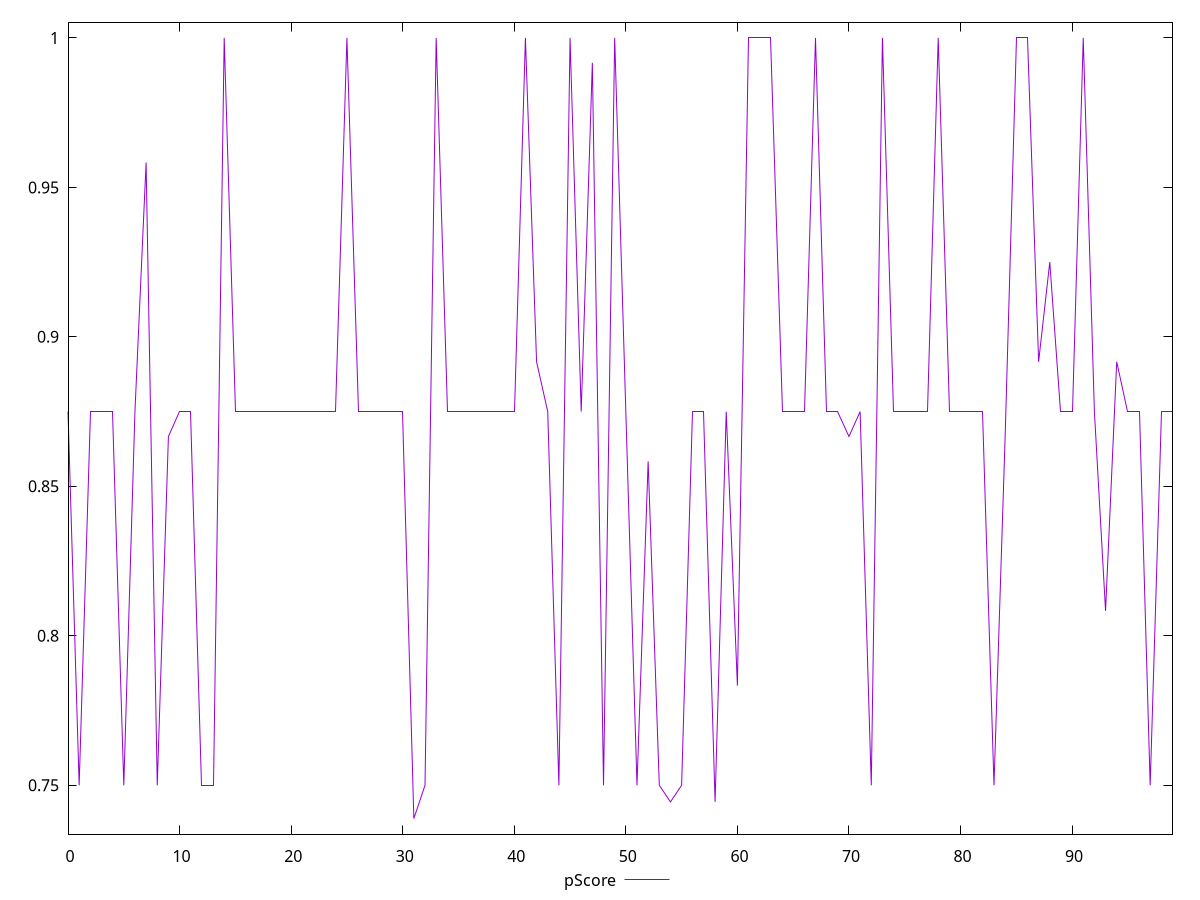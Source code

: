 reset

$pScore <<EOF
0 0.875
1 0.75
2 0.875
3 0.875
4 0.875
5 0.75
6 0.875
7 0.9583333333333334
8 0.75
9 0.8666666666666667
10 0.875
11 0.875
12 0.75
13 0.75
14 1
15 0.875
16 0.875
17 0.875
18 0.875
19 0.875
20 0.875
21 0.875
22 0.875
23 0.875
24 0.875
25 1
26 0.875
27 0.875
28 0.875
29 0.875
30 0.875
31 0.7388888888888889
32 0.75
33 1
34 0.875
35 0.875
36 0.875
37 0.875
38 0.875
39 0.875
40 0.875
41 1
42 0.8916666666666666
43 0.875
44 0.75
45 1
46 0.875
47 0.9916666666666667
48 0.75
49 1
50 0.875
51 0.75
52 0.8583333333333334
53 0.75
54 0.7444444444444445
55 0.75
56 0.875
57 0.875
58 0.7444444444444445
59 0.875
60 0.7833333333333333
61 1
62 1
63 1
64 0.875
65 0.875
66 0.875
67 1
68 0.875
69 0.875
70 0.8666666666666667
71 0.875
72 0.75
73 1
74 0.875
75 0.875
76 0.875
77 0.875
78 1
79 0.875
80 0.875
81 0.875
82 0.875
83 0.75
84 0.8666666666666667
85 1
86 1
87 0.8916666666666666
88 0.925
89 0.875
90 0.875
91 1
92 0.875
93 0.8083333333333333
94 0.8916666666666666
95 0.875
96 0.875
97 0.75
98 0.875
99 0.875
EOF

set key outside below
set xrange [0:99]
set yrange [0.7336666666666667:1.0052222222222222]
set trange [0.7336666666666667:1.0052222222222222]
set terminal svg size 640, 500 enhanced background rgb 'white'
set output "report_00013_2021-02-09T12-04-24.940Z/offscreen-images/samples/pages/pScore/values.svg"

plot $pScore title "pScore" with line

reset
